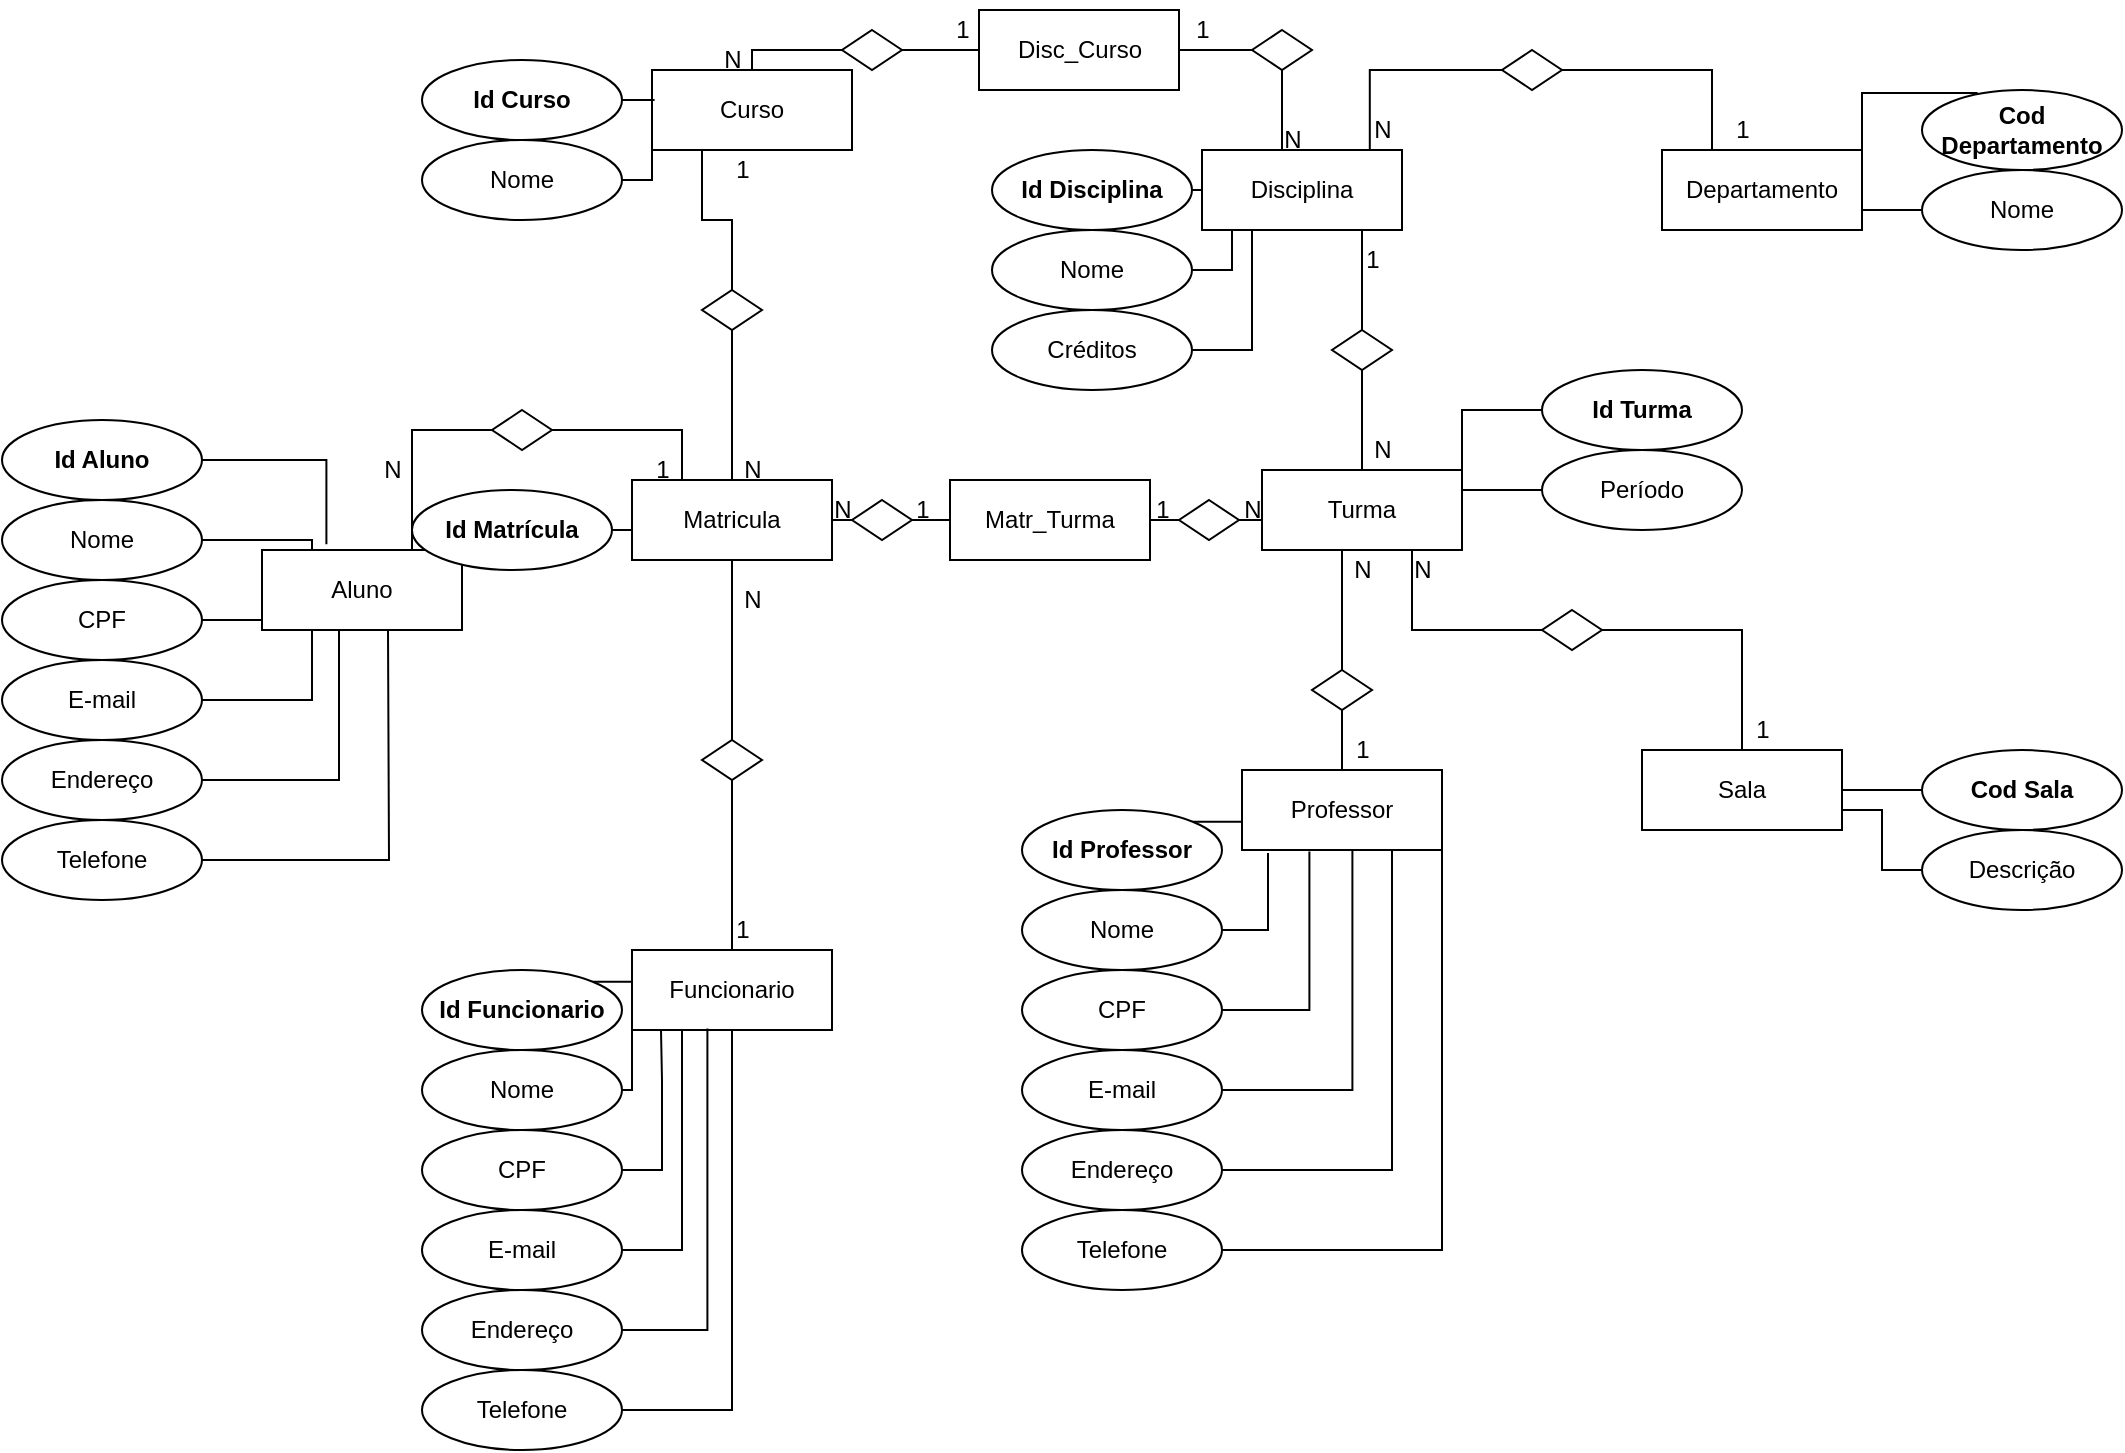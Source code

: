 <mxfile version="20.2.8" type="github">
  <diagram id="KPIulZrKjNoi2ViYfCE2" name="Página-1">
    <mxGraphModel dx="1582" dy="384" grid="1" gridSize="10" guides="1" tooltips="1" connect="1" arrows="1" fold="1" page="1" pageScale="1" pageWidth="827" pageHeight="1169" math="0" shadow="0">
      <root>
        <mxCell id="0" />
        <mxCell id="1" parent="0" />
        <mxCell id="Tl0cSTcsKH_NLsfrjkij-30" style="edgeStyle=orthogonalEdgeStyle;rounded=0;orthogonalLoop=1;jettySize=auto;html=1;exitX=0.75;exitY=1;exitDx=0;exitDy=0;entryX=0;entryY=0.5;entryDx=0;entryDy=0;endArrow=none;endFill=0;" edge="1" parent="1" source="Tl0cSTcsKH_NLsfrjkij-1" target="Tl0cSTcsKH_NLsfrjkij-28">
          <mxGeometry relative="1" as="geometry" />
        </mxCell>
        <mxCell id="Tl0cSTcsKH_NLsfrjkij-32" style="edgeStyle=orthogonalEdgeStyle;rounded=0;orthogonalLoop=1;jettySize=auto;html=1;exitX=0.25;exitY=1;exitDx=0;exitDy=0;entryX=0.5;entryY=0;entryDx=0;entryDy=0;endArrow=none;endFill=0;" edge="1" parent="1" source="Tl0cSTcsKH_NLsfrjkij-1" target="Tl0cSTcsKH_NLsfrjkij-31">
          <mxGeometry relative="1" as="geometry">
            <Array as="points">
              <mxPoint x="510" y="280" />
            </Array>
          </mxGeometry>
        </mxCell>
        <mxCell id="Tl0cSTcsKH_NLsfrjkij-171" style="edgeStyle=orthogonalEdgeStyle;rounded=0;orthogonalLoop=1;jettySize=auto;html=1;exitX=1;exitY=0;exitDx=0;exitDy=0;entryX=0;entryY=0.5;entryDx=0;entryDy=0;endArrow=none;endFill=0;" edge="1" parent="1" source="Tl0cSTcsKH_NLsfrjkij-1" target="Tl0cSTcsKH_NLsfrjkij-169">
          <mxGeometry relative="1" as="geometry" />
        </mxCell>
        <mxCell id="Tl0cSTcsKH_NLsfrjkij-173" style="edgeStyle=orthogonalEdgeStyle;rounded=0;orthogonalLoop=1;jettySize=auto;html=1;exitX=1;exitY=0.25;exitDx=0;exitDy=0;entryX=0;entryY=0.5;entryDx=0;entryDy=0;endArrow=none;endFill=0;" edge="1" parent="1" source="Tl0cSTcsKH_NLsfrjkij-1" target="Tl0cSTcsKH_NLsfrjkij-170">
          <mxGeometry relative="1" as="geometry" />
        </mxCell>
        <mxCell id="Tl0cSTcsKH_NLsfrjkij-1" value="Turma" style="whiteSpace=wrap;html=1;align=center;" vertex="1" parent="1">
          <mxGeometry x="470" y="240" width="100" height="40" as="geometry" />
        </mxCell>
        <mxCell id="Tl0cSTcsKH_NLsfrjkij-2" value="Aluno" style="whiteSpace=wrap;html=1;align=center;" vertex="1" parent="1">
          <mxGeometry x="-30" y="280" width="100" height="40" as="geometry" />
        </mxCell>
        <mxCell id="Tl0cSTcsKH_NLsfrjkij-14" style="edgeStyle=orthogonalEdgeStyle;rounded=0;orthogonalLoop=1;jettySize=auto;html=1;exitX=0.25;exitY=0;exitDx=0;exitDy=0;entryX=1;entryY=0.5;entryDx=0;entryDy=0;endArrow=none;endFill=0;" edge="1" parent="1" source="Tl0cSTcsKH_NLsfrjkij-4" target="Tl0cSTcsKH_NLsfrjkij-13">
          <mxGeometry relative="1" as="geometry" />
        </mxCell>
        <mxCell id="Tl0cSTcsKH_NLsfrjkij-167" style="edgeStyle=orthogonalEdgeStyle;rounded=0;orthogonalLoop=1;jettySize=auto;html=1;exitX=1;exitY=0;exitDx=0;exitDy=0;entryX=0.278;entryY=0.038;entryDx=0;entryDy=0;entryPerimeter=0;endArrow=none;endFill=0;" edge="1" parent="1" source="Tl0cSTcsKH_NLsfrjkij-4" target="Tl0cSTcsKH_NLsfrjkij-165">
          <mxGeometry relative="1" as="geometry" />
        </mxCell>
        <mxCell id="Tl0cSTcsKH_NLsfrjkij-168" style="edgeStyle=orthogonalEdgeStyle;rounded=0;orthogonalLoop=1;jettySize=auto;html=1;exitX=1;exitY=0.75;exitDx=0;exitDy=0;entryX=0;entryY=0.5;entryDx=0;entryDy=0;endArrow=none;endFill=0;" edge="1" parent="1" source="Tl0cSTcsKH_NLsfrjkij-4" target="Tl0cSTcsKH_NLsfrjkij-166">
          <mxGeometry relative="1" as="geometry" />
        </mxCell>
        <mxCell id="Tl0cSTcsKH_NLsfrjkij-4" value="Departamento" style="whiteSpace=wrap;html=1;align=center;" vertex="1" parent="1">
          <mxGeometry x="670" y="80" width="100" height="40" as="geometry" />
        </mxCell>
        <mxCell id="Tl0cSTcsKH_NLsfrjkij-35" style="edgeStyle=orthogonalEdgeStyle;rounded=0;orthogonalLoop=1;jettySize=auto;html=1;exitX=0.5;exitY=1;exitDx=0;exitDy=0;entryX=0.5;entryY=0;entryDx=0;entryDy=0;endArrow=none;endFill=0;" edge="1" parent="1" source="Tl0cSTcsKH_NLsfrjkij-5" target="Tl0cSTcsKH_NLsfrjkij-34">
          <mxGeometry relative="1" as="geometry" />
        </mxCell>
        <mxCell id="Tl0cSTcsKH_NLsfrjkij-59" style="edgeStyle=orthogonalEdgeStyle;rounded=0;orthogonalLoop=1;jettySize=auto;html=1;exitX=0.25;exitY=0;exitDx=0;exitDy=0;entryX=1;entryY=0.5;entryDx=0;entryDy=0;endArrow=none;endFill=0;" edge="1" parent="1" source="Tl0cSTcsKH_NLsfrjkij-5" target="Tl0cSTcsKH_NLsfrjkij-17">
          <mxGeometry relative="1" as="geometry" />
        </mxCell>
        <mxCell id="Tl0cSTcsKH_NLsfrjkij-5" value="Matricula" style="whiteSpace=wrap;html=1;align=center;" vertex="1" parent="1">
          <mxGeometry x="155" y="245" width="100" height="40" as="geometry" />
        </mxCell>
        <mxCell id="Tl0cSTcsKH_NLsfrjkij-27" style="edgeStyle=orthogonalEdgeStyle;rounded=0;orthogonalLoop=1;jettySize=auto;html=1;exitX=0.75;exitY=1;exitDx=0;exitDy=0;entryX=0.5;entryY=0;entryDx=0;entryDy=0;endArrow=none;endFill=0;" edge="1" parent="1" source="Tl0cSTcsKH_NLsfrjkij-6" target="Tl0cSTcsKH_NLsfrjkij-26">
          <mxGeometry relative="1" as="geometry">
            <Array as="points">
              <mxPoint x="520" y="120" />
            </Array>
          </mxGeometry>
        </mxCell>
        <mxCell id="Tl0cSTcsKH_NLsfrjkij-6" value="Disciplina" style="whiteSpace=wrap;html=1;align=center;" vertex="1" parent="1">
          <mxGeometry x="440" y="80" width="100" height="40" as="geometry" />
        </mxCell>
        <mxCell id="Tl0cSTcsKH_NLsfrjkij-7" value="Professor" style="whiteSpace=wrap;html=1;align=center;" vertex="1" parent="1">
          <mxGeometry x="460" y="390" width="100" height="40" as="geometry" />
        </mxCell>
        <mxCell id="Tl0cSTcsKH_NLsfrjkij-8" value="Funcionario" style="whiteSpace=wrap;html=1;align=center;" vertex="1" parent="1">
          <mxGeometry x="155" y="480" width="100" height="40" as="geometry" />
        </mxCell>
        <mxCell id="Tl0cSTcsKH_NLsfrjkij-29" style="edgeStyle=orthogonalEdgeStyle;rounded=0;orthogonalLoop=1;jettySize=auto;html=1;exitX=0.5;exitY=0;exitDx=0;exitDy=0;entryX=1;entryY=0.5;entryDx=0;entryDy=0;endArrow=none;endFill=0;" edge="1" parent="1" source="Tl0cSTcsKH_NLsfrjkij-9" target="Tl0cSTcsKH_NLsfrjkij-28">
          <mxGeometry relative="1" as="geometry" />
        </mxCell>
        <mxCell id="Tl0cSTcsKH_NLsfrjkij-164" style="edgeStyle=orthogonalEdgeStyle;rounded=0;orthogonalLoop=1;jettySize=auto;html=1;exitX=1;exitY=0.75;exitDx=0;exitDy=0;entryX=0;entryY=0.5;entryDx=0;entryDy=0;endArrow=none;endFill=0;" edge="1" parent="1" source="Tl0cSTcsKH_NLsfrjkij-9" target="Tl0cSTcsKH_NLsfrjkij-161">
          <mxGeometry relative="1" as="geometry" />
        </mxCell>
        <mxCell id="Tl0cSTcsKH_NLsfrjkij-9" value="Sala" style="whiteSpace=wrap;html=1;align=center;" vertex="1" parent="1">
          <mxGeometry x="660" y="380" width="100" height="40" as="geometry" />
        </mxCell>
        <mxCell id="Tl0cSTcsKH_NLsfrjkij-15" style="edgeStyle=orthogonalEdgeStyle;rounded=0;orthogonalLoop=1;jettySize=auto;html=1;exitX=0;exitY=0.5;exitDx=0;exitDy=0;entryX=0.839;entryY=0.007;entryDx=0;entryDy=0;entryPerimeter=0;endArrow=none;endFill=0;" edge="1" parent="1" source="Tl0cSTcsKH_NLsfrjkij-13" target="Tl0cSTcsKH_NLsfrjkij-6">
          <mxGeometry relative="1" as="geometry" />
        </mxCell>
        <mxCell id="Tl0cSTcsKH_NLsfrjkij-13" value="" style="shape=rhombus;perimeter=rhombusPerimeter;whiteSpace=wrap;html=1;align=center;" vertex="1" parent="1">
          <mxGeometry x="590" y="30" width="30" height="20" as="geometry" />
        </mxCell>
        <mxCell id="Tl0cSTcsKH_NLsfrjkij-19" style="edgeStyle=orthogonalEdgeStyle;rounded=0;orthogonalLoop=1;jettySize=auto;html=1;exitX=0;exitY=0.5;exitDx=0;exitDy=0;entryX=0.75;entryY=0;entryDx=0;entryDy=0;endArrow=none;endFill=0;" edge="1" parent="1" source="Tl0cSTcsKH_NLsfrjkij-17" target="Tl0cSTcsKH_NLsfrjkij-2">
          <mxGeometry relative="1" as="geometry" />
        </mxCell>
        <mxCell id="Tl0cSTcsKH_NLsfrjkij-17" value="" style="shape=rhombus;perimeter=rhombusPerimeter;whiteSpace=wrap;html=1;align=center;" vertex="1" parent="1">
          <mxGeometry x="85" y="210" width="30" height="20" as="geometry" />
        </mxCell>
        <mxCell id="Tl0cSTcsKH_NLsfrjkij-40" style="edgeStyle=orthogonalEdgeStyle;rounded=0;orthogonalLoop=1;jettySize=auto;html=1;exitX=0.5;exitY=1;exitDx=0;exitDy=0;entryX=0.5;entryY=0;entryDx=0;entryDy=0;endArrow=none;endFill=0;" edge="1" parent="1" source="Tl0cSTcsKH_NLsfrjkij-26" target="Tl0cSTcsKH_NLsfrjkij-1">
          <mxGeometry relative="1" as="geometry" />
        </mxCell>
        <mxCell id="Tl0cSTcsKH_NLsfrjkij-26" value="" style="shape=rhombus;perimeter=rhombusPerimeter;whiteSpace=wrap;html=1;align=center;" vertex="1" parent="1">
          <mxGeometry x="505" y="170" width="30" height="20" as="geometry" />
        </mxCell>
        <mxCell id="Tl0cSTcsKH_NLsfrjkij-28" value="" style="shape=rhombus;perimeter=rhombusPerimeter;whiteSpace=wrap;html=1;align=center;" vertex="1" parent="1">
          <mxGeometry x="610" y="310" width="30" height="20" as="geometry" />
        </mxCell>
        <mxCell id="Tl0cSTcsKH_NLsfrjkij-33" style="edgeStyle=orthogonalEdgeStyle;rounded=0;orthogonalLoop=1;jettySize=auto;html=1;exitX=0.5;exitY=1;exitDx=0;exitDy=0;entryX=0.5;entryY=0;entryDx=0;entryDy=0;endArrow=none;endFill=0;" edge="1" parent="1" source="Tl0cSTcsKH_NLsfrjkij-31" target="Tl0cSTcsKH_NLsfrjkij-7">
          <mxGeometry relative="1" as="geometry" />
        </mxCell>
        <mxCell id="Tl0cSTcsKH_NLsfrjkij-31" value="" style="shape=rhombus;perimeter=rhombusPerimeter;whiteSpace=wrap;html=1;align=center;" vertex="1" parent="1">
          <mxGeometry x="495" y="340" width="30" height="20" as="geometry" />
        </mxCell>
        <mxCell id="Tl0cSTcsKH_NLsfrjkij-36" style="edgeStyle=orthogonalEdgeStyle;rounded=0;orthogonalLoop=1;jettySize=auto;html=1;exitX=0.5;exitY=1;exitDx=0;exitDy=0;endArrow=none;endFill=0;" edge="1" parent="1" source="Tl0cSTcsKH_NLsfrjkij-34" target="Tl0cSTcsKH_NLsfrjkij-8">
          <mxGeometry relative="1" as="geometry" />
        </mxCell>
        <mxCell id="Tl0cSTcsKH_NLsfrjkij-34" value="" style="shape=rhombus;perimeter=rhombusPerimeter;whiteSpace=wrap;html=1;align=center;" vertex="1" parent="1">
          <mxGeometry x="190" y="375" width="30" height="20" as="geometry" />
        </mxCell>
        <mxCell id="Tl0cSTcsKH_NLsfrjkij-199" style="edgeStyle=orthogonalEdgeStyle;rounded=0;orthogonalLoop=1;jettySize=auto;html=1;exitX=0.25;exitY=1;exitDx=0;exitDy=0;entryX=0.5;entryY=0;entryDx=0;entryDy=0;endArrow=none;endFill=0;" edge="1" parent="1" source="Tl0cSTcsKH_NLsfrjkij-42" target="Tl0cSTcsKH_NLsfrjkij-61">
          <mxGeometry relative="1" as="geometry" />
        </mxCell>
        <mxCell id="Tl0cSTcsKH_NLsfrjkij-42" value="Curso" style="whiteSpace=wrap;html=1;align=center;" vertex="1" parent="1">
          <mxGeometry x="165" y="40" width="100" height="40" as="geometry" />
        </mxCell>
        <mxCell id="Tl0cSTcsKH_NLsfrjkij-200" style="edgeStyle=orthogonalEdgeStyle;rounded=0;orthogonalLoop=1;jettySize=auto;html=1;exitX=0.5;exitY=1;exitDx=0;exitDy=0;endArrow=none;endFill=0;entryX=0.5;entryY=0;entryDx=0;entryDy=0;" edge="1" parent="1" source="Tl0cSTcsKH_NLsfrjkij-61" target="Tl0cSTcsKH_NLsfrjkij-5">
          <mxGeometry relative="1" as="geometry">
            <mxPoint x="230" y="210" as="targetPoint" />
          </mxGeometry>
        </mxCell>
        <mxCell id="Tl0cSTcsKH_NLsfrjkij-61" value="" style="shape=rhombus;perimeter=rhombusPerimeter;whiteSpace=wrap;html=1;align=center;" vertex="1" parent="1">
          <mxGeometry x="190" y="150" width="30" height="20" as="geometry" />
        </mxCell>
        <mxCell id="Tl0cSTcsKH_NLsfrjkij-64" value="N" style="text;html=1;align=center;verticalAlign=middle;resizable=0;points=[];autosize=1;strokeColor=none;fillColor=none;" vertex="1" parent="1">
          <mxGeometry x="20" y="225" width="30" height="30" as="geometry" />
        </mxCell>
        <mxCell id="Tl0cSTcsKH_NLsfrjkij-65" value="1" style="text;html=1;align=center;verticalAlign=middle;resizable=0;points=[];autosize=1;strokeColor=none;fillColor=none;" vertex="1" parent="1">
          <mxGeometry x="155" y="225" width="30" height="30" as="geometry" />
        </mxCell>
        <mxCell id="Tl0cSTcsKH_NLsfrjkij-66" value="N" style="text;html=1;align=center;verticalAlign=middle;resizable=0;points=[];autosize=1;strokeColor=none;fillColor=none;" vertex="1" parent="1">
          <mxGeometry x="200" y="225" width="30" height="30" as="geometry" />
        </mxCell>
        <mxCell id="Tl0cSTcsKH_NLsfrjkij-67" value="1" style="text;html=1;align=center;verticalAlign=middle;resizable=0;points=[];autosize=1;strokeColor=none;fillColor=none;" vertex="1" parent="1">
          <mxGeometry x="195" y="75" width="30" height="30" as="geometry" />
        </mxCell>
        <mxCell id="Tl0cSTcsKH_NLsfrjkij-72" value="1" style="text;html=1;align=center;verticalAlign=middle;resizable=0;points=[];autosize=1;strokeColor=none;fillColor=none;" vertex="1" parent="1">
          <mxGeometry x="510" y="120" width="30" height="30" as="geometry" />
        </mxCell>
        <mxCell id="Tl0cSTcsKH_NLsfrjkij-73" value="N" style="text;html=1;align=center;verticalAlign=middle;resizable=0;points=[];autosize=1;strokeColor=none;fillColor=none;" vertex="1" parent="1">
          <mxGeometry x="515" y="215" width="30" height="30" as="geometry" />
        </mxCell>
        <mxCell id="Tl0cSTcsKH_NLsfrjkij-74" value="N" style="text;html=1;align=center;verticalAlign=middle;resizable=0;points=[];autosize=1;strokeColor=none;fillColor=none;" vertex="1" parent="1">
          <mxGeometry x="515" y="55" width="30" height="30" as="geometry" />
        </mxCell>
        <mxCell id="Tl0cSTcsKH_NLsfrjkij-75" value="1" style="text;html=1;align=center;verticalAlign=middle;resizable=0;points=[];autosize=1;strokeColor=none;fillColor=none;" vertex="1" parent="1">
          <mxGeometry x="695" y="55" width="30" height="30" as="geometry" />
        </mxCell>
        <mxCell id="Tl0cSTcsKH_NLsfrjkij-76" value="1" style="text;html=1;align=center;verticalAlign=middle;resizable=0;points=[];autosize=1;strokeColor=none;fillColor=none;" vertex="1" parent="1">
          <mxGeometry x="505" y="365" width="30" height="30" as="geometry" />
        </mxCell>
        <mxCell id="Tl0cSTcsKH_NLsfrjkij-77" value="N" style="text;html=1;align=center;verticalAlign=middle;resizable=0;points=[];autosize=1;strokeColor=none;fillColor=none;" vertex="1" parent="1">
          <mxGeometry x="505" y="275" width="30" height="30" as="geometry" />
        </mxCell>
        <mxCell id="Tl0cSTcsKH_NLsfrjkij-78" value="1" style="text;html=1;align=center;verticalAlign=middle;resizable=0;points=[];autosize=1;strokeColor=none;fillColor=none;" vertex="1" parent="1">
          <mxGeometry x="705" y="355" width="30" height="30" as="geometry" />
        </mxCell>
        <mxCell id="Tl0cSTcsKH_NLsfrjkij-79" value="N" style="text;html=1;align=center;verticalAlign=middle;resizable=0;points=[];autosize=1;strokeColor=none;fillColor=none;" vertex="1" parent="1">
          <mxGeometry x="535" y="275" width="30" height="30" as="geometry" />
        </mxCell>
        <mxCell id="Tl0cSTcsKH_NLsfrjkij-80" value="1" style="text;html=1;align=center;verticalAlign=middle;resizable=0;points=[];autosize=1;strokeColor=none;fillColor=none;" vertex="1" parent="1">
          <mxGeometry x="195" y="455" width="30" height="30" as="geometry" />
        </mxCell>
        <mxCell id="Tl0cSTcsKH_NLsfrjkij-81" value="N" style="text;html=1;align=center;verticalAlign=middle;resizable=0;points=[];autosize=1;strokeColor=none;fillColor=none;" vertex="1" parent="1">
          <mxGeometry x="200" y="290" width="30" height="30" as="geometry" />
        </mxCell>
        <mxCell id="Tl0cSTcsKH_NLsfrjkij-82" value="N" style="text;html=1;align=center;verticalAlign=middle;resizable=0;points=[];autosize=1;strokeColor=none;fillColor=none;" vertex="1" parent="1">
          <mxGeometry x="470" y="60" width="30" height="30" as="geometry" />
        </mxCell>
        <mxCell id="Tl0cSTcsKH_NLsfrjkij-83" value="N" style="text;html=1;align=center;verticalAlign=middle;resizable=0;points=[];autosize=1;strokeColor=none;fillColor=none;" vertex="1" parent="1">
          <mxGeometry x="190" y="20" width="30" height="30" as="geometry" />
        </mxCell>
        <mxCell id="Tl0cSTcsKH_NLsfrjkij-109" style="edgeStyle=orthogonalEdgeStyle;rounded=0;orthogonalLoop=1;jettySize=auto;html=1;exitX=0;exitY=0.25;exitDx=0;exitDy=0;entryX=1;entryY=0.5;entryDx=0;entryDy=0;endArrow=none;endFill=0;" edge="1" parent="1" source="Tl0cSTcsKH_NLsfrjkij-104" target="Tl0cSTcsKH_NLsfrjkij-108">
          <mxGeometry relative="1" as="geometry">
            <Array as="points">
              <mxPoint x="335" y="30" />
              <mxPoint x="290" y="30" />
            </Array>
          </mxGeometry>
        </mxCell>
        <mxCell id="Tl0cSTcsKH_NLsfrjkij-104" value="Disc_Curso" style="whiteSpace=wrap;html=1;align=center;" vertex="1" parent="1">
          <mxGeometry x="328.5" y="10" width="100" height="40" as="geometry" />
        </mxCell>
        <mxCell id="Tl0cSTcsKH_NLsfrjkij-107" style="edgeStyle=orthogonalEdgeStyle;rounded=0;orthogonalLoop=1;jettySize=auto;html=1;exitX=0;exitY=0.5;exitDx=0;exitDy=0;entryX=1;entryY=0.5;entryDx=0;entryDy=0;endArrow=none;endFill=0;" edge="1" parent="1" source="Tl0cSTcsKH_NLsfrjkij-105" target="Tl0cSTcsKH_NLsfrjkij-104">
          <mxGeometry relative="1" as="geometry" />
        </mxCell>
        <mxCell id="Tl0cSTcsKH_NLsfrjkij-112" style="edgeStyle=orthogonalEdgeStyle;rounded=0;orthogonalLoop=1;jettySize=auto;html=1;exitX=0.5;exitY=1;exitDx=0;exitDy=0;entryX=0.5;entryY=0;entryDx=0;entryDy=0;endArrow=none;endFill=0;" edge="1" parent="1" source="Tl0cSTcsKH_NLsfrjkij-105" target="Tl0cSTcsKH_NLsfrjkij-6">
          <mxGeometry relative="1" as="geometry">
            <Array as="points">
              <mxPoint x="480" y="80" />
            </Array>
          </mxGeometry>
        </mxCell>
        <mxCell id="Tl0cSTcsKH_NLsfrjkij-105" value="" style="shape=rhombus;perimeter=rhombusPerimeter;whiteSpace=wrap;html=1;align=center;" vertex="1" parent="1">
          <mxGeometry x="465" y="20" width="30" height="20" as="geometry" />
        </mxCell>
        <mxCell id="Tl0cSTcsKH_NLsfrjkij-110" style="edgeStyle=orthogonalEdgeStyle;rounded=0;orthogonalLoop=1;jettySize=auto;html=1;exitX=0;exitY=0.5;exitDx=0;exitDy=0;entryX=0.5;entryY=0;entryDx=0;entryDy=0;endArrow=none;endFill=0;" edge="1" parent="1" source="Tl0cSTcsKH_NLsfrjkij-108" target="Tl0cSTcsKH_NLsfrjkij-42">
          <mxGeometry relative="1" as="geometry">
            <Array as="points">
              <mxPoint x="215" y="30" />
            </Array>
          </mxGeometry>
        </mxCell>
        <mxCell id="Tl0cSTcsKH_NLsfrjkij-108" value="" style="shape=rhombus;perimeter=rhombusPerimeter;whiteSpace=wrap;html=1;align=center;" vertex="1" parent="1">
          <mxGeometry x="260" y="20" width="30" height="20" as="geometry" />
        </mxCell>
        <mxCell id="Tl0cSTcsKH_NLsfrjkij-113" value="1" style="text;html=1;align=center;verticalAlign=middle;resizable=0;points=[];autosize=1;strokeColor=none;fillColor=none;" vertex="1" parent="1">
          <mxGeometry x="425" y="5" width="30" height="30" as="geometry" />
        </mxCell>
        <mxCell id="Tl0cSTcsKH_NLsfrjkij-114" value="1" style="text;html=1;align=center;verticalAlign=middle;resizable=0;points=[];autosize=1;strokeColor=none;fillColor=none;" vertex="1" parent="1">
          <mxGeometry x="305" y="5" width="30" height="30" as="geometry" />
        </mxCell>
        <mxCell id="Tl0cSTcsKH_NLsfrjkij-121" style="edgeStyle=orthogonalEdgeStyle;rounded=0;orthogonalLoop=1;jettySize=auto;html=1;exitX=1;exitY=0.5;exitDx=0;exitDy=0;entryX=0.322;entryY=-0.072;entryDx=0;entryDy=0;entryPerimeter=0;endArrow=none;endFill=0;" edge="1" parent="1" source="Tl0cSTcsKH_NLsfrjkij-115" target="Tl0cSTcsKH_NLsfrjkij-2">
          <mxGeometry relative="1" as="geometry" />
        </mxCell>
        <mxCell id="Tl0cSTcsKH_NLsfrjkij-115" value="&lt;b&gt;Id Aluno&lt;/b&gt;" style="ellipse;whiteSpace=wrap;html=1;align=center;" vertex="1" parent="1">
          <mxGeometry x="-160" y="215" width="100" height="40" as="geometry" />
        </mxCell>
        <mxCell id="Tl0cSTcsKH_NLsfrjkij-122" style="edgeStyle=orthogonalEdgeStyle;rounded=0;orthogonalLoop=1;jettySize=auto;html=1;exitX=1;exitY=0.5;exitDx=0;exitDy=0;entryX=0.25;entryY=0;entryDx=0;entryDy=0;endArrow=none;endFill=0;" edge="1" parent="1" source="Tl0cSTcsKH_NLsfrjkij-116" target="Tl0cSTcsKH_NLsfrjkij-2">
          <mxGeometry relative="1" as="geometry">
            <Array as="points">
              <mxPoint x="-5" y="275" />
            </Array>
          </mxGeometry>
        </mxCell>
        <mxCell id="Tl0cSTcsKH_NLsfrjkij-116" value="Nome" style="ellipse;whiteSpace=wrap;html=1;align=center;" vertex="1" parent="1">
          <mxGeometry x="-160" y="255" width="100" height="40" as="geometry" />
        </mxCell>
        <mxCell id="Tl0cSTcsKH_NLsfrjkij-123" style="edgeStyle=orthogonalEdgeStyle;rounded=0;orthogonalLoop=1;jettySize=auto;html=1;exitX=1;exitY=0.5;exitDx=0;exitDy=0;entryX=0;entryY=1;entryDx=0;entryDy=0;endArrow=none;endFill=0;" edge="1" parent="1" source="Tl0cSTcsKH_NLsfrjkij-117" target="Tl0cSTcsKH_NLsfrjkij-2">
          <mxGeometry relative="1" as="geometry" />
        </mxCell>
        <mxCell id="Tl0cSTcsKH_NLsfrjkij-117" value="CPF" style="ellipse;whiteSpace=wrap;html=1;align=center;" vertex="1" parent="1">
          <mxGeometry x="-160" y="295" width="100" height="40" as="geometry" />
        </mxCell>
        <mxCell id="Tl0cSTcsKH_NLsfrjkij-126" style="edgeStyle=orthogonalEdgeStyle;rounded=0;orthogonalLoop=1;jettySize=auto;html=1;exitX=1;exitY=0.5;exitDx=0;exitDy=0;endArrow=none;endFill=0;" edge="1" parent="1" source="Tl0cSTcsKH_NLsfrjkij-118">
          <mxGeometry relative="1" as="geometry">
            <mxPoint x="33" y="320" as="targetPoint" />
          </mxGeometry>
        </mxCell>
        <mxCell id="Tl0cSTcsKH_NLsfrjkij-118" value="Telefone" style="ellipse;whiteSpace=wrap;html=1;align=center;" vertex="1" parent="1">
          <mxGeometry x="-160" y="415" width="100" height="40" as="geometry" />
        </mxCell>
        <mxCell id="Tl0cSTcsKH_NLsfrjkij-124" style="edgeStyle=orthogonalEdgeStyle;rounded=0;orthogonalLoop=1;jettySize=auto;html=1;exitX=1;exitY=0.5;exitDx=0;exitDy=0;entryX=0.25;entryY=1;entryDx=0;entryDy=0;endArrow=none;endFill=0;" edge="1" parent="1" source="Tl0cSTcsKH_NLsfrjkij-119" target="Tl0cSTcsKH_NLsfrjkij-2">
          <mxGeometry relative="1" as="geometry" />
        </mxCell>
        <mxCell id="Tl0cSTcsKH_NLsfrjkij-119" value="E-mail" style="ellipse;whiteSpace=wrap;html=1;align=center;" vertex="1" parent="1">
          <mxGeometry x="-160" y="335" width="100" height="40" as="geometry" />
        </mxCell>
        <mxCell id="Tl0cSTcsKH_NLsfrjkij-125" style="edgeStyle=orthogonalEdgeStyle;rounded=0;orthogonalLoop=1;jettySize=auto;html=1;exitX=1;exitY=0.5;exitDx=0;exitDy=0;entryX=0.385;entryY=1.007;entryDx=0;entryDy=0;entryPerimeter=0;endArrow=none;endFill=0;" edge="1" parent="1" source="Tl0cSTcsKH_NLsfrjkij-120" target="Tl0cSTcsKH_NLsfrjkij-2">
          <mxGeometry relative="1" as="geometry" />
        </mxCell>
        <mxCell id="Tl0cSTcsKH_NLsfrjkij-120" value="Endereço" style="ellipse;whiteSpace=wrap;html=1;align=center;" vertex="1" parent="1">
          <mxGeometry x="-160" y="375" width="100" height="40" as="geometry" />
        </mxCell>
        <mxCell id="Tl0cSTcsKH_NLsfrjkij-144" style="edgeStyle=orthogonalEdgeStyle;rounded=0;orthogonalLoop=1;jettySize=auto;html=1;exitX=1;exitY=0;exitDx=0;exitDy=0;entryX=0;entryY=0.5;entryDx=0;entryDy=0;endArrow=none;endFill=0;" edge="1" parent="1" source="Tl0cSTcsKH_NLsfrjkij-127" target="Tl0cSTcsKH_NLsfrjkij-8">
          <mxGeometry relative="1" as="geometry" />
        </mxCell>
        <mxCell id="Tl0cSTcsKH_NLsfrjkij-127" value="&lt;b&gt;Id Funcionario&lt;/b&gt;" style="ellipse;whiteSpace=wrap;html=1;align=center;" vertex="1" parent="1">
          <mxGeometry x="50" y="490" width="100" height="40" as="geometry" />
        </mxCell>
        <mxCell id="Tl0cSTcsKH_NLsfrjkij-139" style="edgeStyle=orthogonalEdgeStyle;rounded=0;orthogonalLoop=1;jettySize=auto;html=1;exitX=1;exitY=0.5;exitDx=0;exitDy=0;entryX=0;entryY=1;entryDx=0;entryDy=0;endArrow=none;endFill=0;" edge="1" parent="1" source="Tl0cSTcsKH_NLsfrjkij-128" target="Tl0cSTcsKH_NLsfrjkij-8">
          <mxGeometry relative="1" as="geometry" />
        </mxCell>
        <mxCell id="Tl0cSTcsKH_NLsfrjkij-128" value="Nome" style="ellipse;whiteSpace=wrap;html=1;align=center;" vertex="1" parent="1">
          <mxGeometry x="50" y="530" width="100" height="40" as="geometry" />
        </mxCell>
        <mxCell id="Tl0cSTcsKH_NLsfrjkij-140" style="edgeStyle=orthogonalEdgeStyle;rounded=0;orthogonalLoop=1;jettySize=auto;html=1;exitX=1;exitY=0.5;exitDx=0;exitDy=0;entryX=0.145;entryY=1.007;entryDx=0;entryDy=0;entryPerimeter=0;endArrow=none;endFill=0;" edge="1" parent="1" source="Tl0cSTcsKH_NLsfrjkij-129" target="Tl0cSTcsKH_NLsfrjkij-8">
          <mxGeometry relative="1" as="geometry" />
        </mxCell>
        <mxCell id="Tl0cSTcsKH_NLsfrjkij-129" value="CPF" style="ellipse;whiteSpace=wrap;html=1;align=center;" vertex="1" parent="1">
          <mxGeometry x="50" y="570" width="100" height="40" as="geometry" />
        </mxCell>
        <mxCell id="Tl0cSTcsKH_NLsfrjkij-143" style="edgeStyle=orthogonalEdgeStyle;rounded=0;orthogonalLoop=1;jettySize=auto;html=1;exitX=1;exitY=0.5;exitDx=0;exitDy=0;endArrow=none;endFill=0;" edge="1" parent="1" source="Tl0cSTcsKH_NLsfrjkij-130" target="Tl0cSTcsKH_NLsfrjkij-8">
          <mxGeometry relative="1" as="geometry" />
        </mxCell>
        <mxCell id="Tl0cSTcsKH_NLsfrjkij-130" value="Telefone" style="ellipse;whiteSpace=wrap;html=1;align=center;" vertex="1" parent="1">
          <mxGeometry x="50" y="690" width="100" height="40" as="geometry" />
        </mxCell>
        <mxCell id="Tl0cSTcsKH_NLsfrjkij-141" style="edgeStyle=orthogonalEdgeStyle;rounded=0;orthogonalLoop=1;jettySize=auto;html=1;exitX=1;exitY=0.5;exitDx=0;exitDy=0;entryX=0.25;entryY=1;entryDx=0;entryDy=0;endArrow=none;endFill=0;" edge="1" parent="1" source="Tl0cSTcsKH_NLsfrjkij-131" target="Tl0cSTcsKH_NLsfrjkij-8">
          <mxGeometry relative="1" as="geometry" />
        </mxCell>
        <mxCell id="Tl0cSTcsKH_NLsfrjkij-131" value="E-mail" style="ellipse;whiteSpace=wrap;html=1;align=center;" vertex="1" parent="1">
          <mxGeometry x="50" y="610" width="100" height="40" as="geometry" />
        </mxCell>
        <mxCell id="Tl0cSTcsKH_NLsfrjkij-142" style="edgeStyle=orthogonalEdgeStyle;rounded=0;orthogonalLoop=1;jettySize=auto;html=1;exitX=1;exitY=0.5;exitDx=0;exitDy=0;entryX=0.377;entryY=0.98;entryDx=0;entryDy=0;entryPerimeter=0;endArrow=none;endFill=0;" edge="1" parent="1" source="Tl0cSTcsKH_NLsfrjkij-132" target="Tl0cSTcsKH_NLsfrjkij-8">
          <mxGeometry relative="1" as="geometry" />
        </mxCell>
        <mxCell id="Tl0cSTcsKH_NLsfrjkij-132" value="Endereço" style="ellipse;whiteSpace=wrap;html=1;align=center;" vertex="1" parent="1">
          <mxGeometry x="50" y="650" width="100" height="40" as="geometry" />
        </mxCell>
        <mxCell id="Tl0cSTcsKH_NLsfrjkij-154" style="edgeStyle=orthogonalEdgeStyle;rounded=0;orthogonalLoop=1;jettySize=auto;html=1;exitX=1;exitY=0;exitDx=0;exitDy=0;entryX=0;entryY=0.5;entryDx=0;entryDy=0;endArrow=none;endFill=0;" edge="1" parent="1" source="Tl0cSTcsKH_NLsfrjkij-146" target="Tl0cSTcsKH_NLsfrjkij-7">
          <mxGeometry relative="1" as="geometry" />
        </mxCell>
        <mxCell id="Tl0cSTcsKH_NLsfrjkij-146" value="&lt;b&gt;Id Professor&lt;/b&gt;" style="ellipse;whiteSpace=wrap;html=1;align=center;" vertex="1" parent="1">
          <mxGeometry x="350" y="410" width="100" height="40" as="geometry" />
        </mxCell>
        <mxCell id="Tl0cSTcsKH_NLsfrjkij-155" style="edgeStyle=orthogonalEdgeStyle;rounded=0;orthogonalLoop=1;jettySize=auto;html=1;exitX=1;exitY=0.5;exitDx=0;exitDy=0;entryX=0.13;entryY=1.038;entryDx=0;entryDy=0;entryPerimeter=0;endArrow=none;endFill=0;" edge="1" parent="1" source="Tl0cSTcsKH_NLsfrjkij-148" target="Tl0cSTcsKH_NLsfrjkij-7">
          <mxGeometry relative="1" as="geometry" />
        </mxCell>
        <mxCell id="Tl0cSTcsKH_NLsfrjkij-148" value="Nome" style="ellipse;whiteSpace=wrap;html=1;align=center;" vertex="1" parent="1">
          <mxGeometry x="350" y="450" width="100" height="40" as="geometry" />
        </mxCell>
        <mxCell id="Tl0cSTcsKH_NLsfrjkij-156" style="edgeStyle=orthogonalEdgeStyle;rounded=0;orthogonalLoop=1;jettySize=auto;html=1;exitX=1;exitY=0.5;exitDx=0;exitDy=0;entryX=0.337;entryY=1.019;entryDx=0;entryDy=0;entryPerimeter=0;endArrow=none;endFill=0;" edge="1" parent="1" source="Tl0cSTcsKH_NLsfrjkij-150" target="Tl0cSTcsKH_NLsfrjkij-7">
          <mxGeometry relative="1" as="geometry" />
        </mxCell>
        <mxCell id="Tl0cSTcsKH_NLsfrjkij-150" value="CPF" style="ellipse;whiteSpace=wrap;html=1;align=center;" vertex="1" parent="1">
          <mxGeometry x="350" y="490" width="100" height="40" as="geometry" />
        </mxCell>
        <mxCell id="Tl0cSTcsKH_NLsfrjkij-159" style="edgeStyle=orthogonalEdgeStyle;rounded=0;orthogonalLoop=1;jettySize=auto;html=1;exitX=1;exitY=0.5;exitDx=0;exitDy=0;entryX=1;entryY=1;entryDx=0;entryDy=0;endArrow=none;endFill=0;" edge="1" parent="1" source="Tl0cSTcsKH_NLsfrjkij-151" target="Tl0cSTcsKH_NLsfrjkij-7">
          <mxGeometry relative="1" as="geometry" />
        </mxCell>
        <mxCell id="Tl0cSTcsKH_NLsfrjkij-151" value="Telefone" style="ellipse;whiteSpace=wrap;html=1;align=center;" vertex="1" parent="1">
          <mxGeometry x="350" y="610" width="100" height="40" as="geometry" />
        </mxCell>
        <mxCell id="Tl0cSTcsKH_NLsfrjkij-157" style="edgeStyle=orthogonalEdgeStyle;rounded=0;orthogonalLoop=1;jettySize=auto;html=1;exitX=1;exitY=0.5;exitDx=0;exitDy=0;entryX=0.552;entryY=1.001;entryDx=0;entryDy=0;entryPerimeter=0;endArrow=none;endFill=0;" edge="1" parent="1" source="Tl0cSTcsKH_NLsfrjkij-152" target="Tl0cSTcsKH_NLsfrjkij-7">
          <mxGeometry relative="1" as="geometry" />
        </mxCell>
        <mxCell id="Tl0cSTcsKH_NLsfrjkij-152" value="E-mail" style="ellipse;whiteSpace=wrap;html=1;align=center;" vertex="1" parent="1">
          <mxGeometry x="350" y="530" width="100" height="40" as="geometry" />
        </mxCell>
        <mxCell id="Tl0cSTcsKH_NLsfrjkij-158" style="edgeStyle=orthogonalEdgeStyle;rounded=0;orthogonalLoop=1;jettySize=auto;html=1;exitX=1;exitY=0.5;exitDx=0;exitDy=0;entryX=0.75;entryY=1;entryDx=0;entryDy=0;endArrow=none;endFill=0;" edge="1" parent="1" source="Tl0cSTcsKH_NLsfrjkij-153" target="Tl0cSTcsKH_NLsfrjkij-7">
          <mxGeometry relative="1" as="geometry" />
        </mxCell>
        <mxCell id="Tl0cSTcsKH_NLsfrjkij-153" value="Endereço" style="ellipse;whiteSpace=wrap;html=1;align=center;" vertex="1" parent="1">
          <mxGeometry x="350" y="570" width="100" height="40" as="geometry" />
        </mxCell>
        <mxCell id="Tl0cSTcsKH_NLsfrjkij-163" style="edgeStyle=orthogonalEdgeStyle;rounded=0;orthogonalLoop=1;jettySize=auto;html=1;exitX=0;exitY=0.5;exitDx=0;exitDy=0;entryX=1;entryY=0.5;entryDx=0;entryDy=0;endArrow=none;endFill=0;" edge="1" parent="1" source="Tl0cSTcsKH_NLsfrjkij-160" target="Tl0cSTcsKH_NLsfrjkij-9">
          <mxGeometry relative="1" as="geometry" />
        </mxCell>
        <mxCell id="Tl0cSTcsKH_NLsfrjkij-160" value="&lt;b&gt;Cod Sala&lt;/b&gt;" style="ellipse;whiteSpace=wrap;html=1;align=center;" vertex="1" parent="1">
          <mxGeometry x="800" y="380" width="100" height="40" as="geometry" />
        </mxCell>
        <mxCell id="Tl0cSTcsKH_NLsfrjkij-161" value="Descrição" style="ellipse;whiteSpace=wrap;html=1;align=center;" vertex="1" parent="1">
          <mxGeometry x="800" y="420" width="100" height="40" as="geometry" />
        </mxCell>
        <mxCell id="Tl0cSTcsKH_NLsfrjkij-165" value="&lt;b&gt;Cod Departamento&lt;/b&gt;" style="ellipse;whiteSpace=wrap;html=1;align=center;" vertex="1" parent="1">
          <mxGeometry x="800" y="50" width="100" height="40" as="geometry" />
        </mxCell>
        <mxCell id="Tl0cSTcsKH_NLsfrjkij-166" value="Nome" style="ellipse;whiteSpace=wrap;html=1;align=center;" vertex="1" parent="1">
          <mxGeometry x="800" y="90" width="100" height="40" as="geometry" />
        </mxCell>
        <mxCell id="Tl0cSTcsKH_NLsfrjkij-169" value="&lt;b&gt;Id Turma&lt;/b&gt;" style="ellipse;whiteSpace=wrap;html=1;align=center;" vertex="1" parent="1">
          <mxGeometry x="610" y="190" width="100" height="40" as="geometry" />
        </mxCell>
        <mxCell id="Tl0cSTcsKH_NLsfrjkij-170" value="Período" style="ellipse;whiteSpace=wrap;html=1;align=center;" vertex="1" parent="1">
          <mxGeometry x="610" y="230" width="100" height="40" as="geometry" />
        </mxCell>
        <mxCell id="Tl0cSTcsKH_NLsfrjkij-182" style="edgeStyle=orthogonalEdgeStyle;rounded=0;orthogonalLoop=1;jettySize=auto;html=1;exitX=1;exitY=0.5;exitDx=0;exitDy=0;entryX=0;entryY=0.5;entryDx=0;entryDy=0;endArrow=none;endFill=0;" edge="1" parent="1" source="Tl0cSTcsKH_NLsfrjkij-180" target="Tl0cSTcsKH_NLsfrjkij-5">
          <mxGeometry relative="1" as="geometry" />
        </mxCell>
        <mxCell id="Tl0cSTcsKH_NLsfrjkij-180" value="&lt;b&gt;Id Matrícula&lt;/b&gt;" style="ellipse;whiteSpace=wrap;html=1;align=center;" vertex="1" parent="1">
          <mxGeometry x="45" y="250" width="100" height="40" as="geometry" />
        </mxCell>
        <mxCell id="Tl0cSTcsKH_NLsfrjkij-189" style="edgeStyle=orthogonalEdgeStyle;rounded=0;orthogonalLoop=1;jettySize=auto;html=1;exitX=1;exitY=0.5;exitDx=0;exitDy=0;entryX=0.013;entryY=0.381;entryDx=0;entryDy=0;entryPerimeter=0;endArrow=none;endFill=0;" edge="1" parent="1" source="Tl0cSTcsKH_NLsfrjkij-185" target="Tl0cSTcsKH_NLsfrjkij-42">
          <mxGeometry relative="1" as="geometry" />
        </mxCell>
        <mxCell id="Tl0cSTcsKH_NLsfrjkij-185" value="&lt;b&gt;Id Curso&lt;/b&gt;" style="ellipse;whiteSpace=wrap;html=1;align=center;" vertex="1" parent="1">
          <mxGeometry x="50" y="35" width="100" height="40" as="geometry" />
        </mxCell>
        <mxCell id="Tl0cSTcsKH_NLsfrjkij-190" style="edgeStyle=orthogonalEdgeStyle;rounded=0;orthogonalLoop=1;jettySize=auto;html=1;exitX=1;exitY=0.5;exitDx=0;exitDy=0;entryX=0;entryY=1;entryDx=0;entryDy=0;endArrow=none;endFill=0;" edge="1" parent="1" source="Tl0cSTcsKH_NLsfrjkij-186" target="Tl0cSTcsKH_NLsfrjkij-42">
          <mxGeometry relative="1" as="geometry" />
        </mxCell>
        <mxCell id="Tl0cSTcsKH_NLsfrjkij-186" value="Nome" style="ellipse;whiteSpace=wrap;html=1;align=center;" vertex="1" parent="1">
          <mxGeometry x="50" y="75" width="100" height="40" as="geometry" />
        </mxCell>
        <mxCell id="Tl0cSTcsKH_NLsfrjkij-195" style="edgeStyle=orthogonalEdgeStyle;rounded=0;orthogonalLoop=1;jettySize=auto;html=1;exitX=1;exitY=0.5;exitDx=0;exitDy=0;entryX=0;entryY=0.5;entryDx=0;entryDy=0;endArrow=none;endFill=0;" edge="1" parent="1" source="Tl0cSTcsKH_NLsfrjkij-192" target="Tl0cSTcsKH_NLsfrjkij-6">
          <mxGeometry relative="1" as="geometry" />
        </mxCell>
        <mxCell id="Tl0cSTcsKH_NLsfrjkij-192" value="&lt;b&gt;Id Disciplina&lt;/b&gt;" style="ellipse;whiteSpace=wrap;html=1;align=center;" vertex="1" parent="1">
          <mxGeometry x="335" y="80" width="100" height="40" as="geometry" />
        </mxCell>
        <mxCell id="Tl0cSTcsKH_NLsfrjkij-196" style="edgeStyle=orthogonalEdgeStyle;rounded=0;orthogonalLoop=1;jettySize=auto;html=1;exitX=1;exitY=0.5;exitDx=0;exitDy=0;endArrow=none;endFill=0;" edge="1" parent="1" source="Tl0cSTcsKH_NLsfrjkij-193">
          <mxGeometry relative="1" as="geometry">
            <mxPoint x="455" y="120" as="targetPoint" />
          </mxGeometry>
        </mxCell>
        <mxCell id="Tl0cSTcsKH_NLsfrjkij-193" value="Nome" style="ellipse;whiteSpace=wrap;html=1;align=center;" vertex="1" parent="1">
          <mxGeometry x="335" y="120" width="100" height="40" as="geometry" />
        </mxCell>
        <mxCell id="Tl0cSTcsKH_NLsfrjkij-197" style="edgeStyle=orthogonalEdgeStyle;rounded=0;orthogonalLoop=1;jettySize=auto;html=1;exitX=1;exitY=0.5;exitDx=0;exitDy=0;entryX=0.25;entryY=1;entryDx=0;entryDy=0;endArrow=none;endFill=0;" edge="1" parent="1" source="Tl0cSTcsKH_NLsfrjkij-194" target="Tl0cSTcsKH_NLsfrjkij-6">
          <mxGeometry relative="1" as="geometry" />
        </mxCell>
        <mxCell id="Tl0cSTcsKH_NLsfrjkij-194" value="Créditos" style="ellipse;whiteSpace=wrap;html=1;align=center;" vertex="1" parent="1">
          <mxGeometry x="335" y="160" width="100" height="40" as="geometry" />
        </mxCell>
        <mxCell id="Tl0cSTcsKH_NLsfrjkij-209" style="edgeStyle=orthogonalEdgeStyle;rounded=0;orthogonalLoop=1;jettySize=auto;html=1;exitX=0;exitY=0.5;exitDx=0;exitDy=0;entryX=1;entryY=0.5;entryDx=0;entryDy=0;endArrow=none;endFill=0;" edge="1" parent="1" source="Tl0cSTcsKH_NLsfrjkij-201" target="Tl0cSTcsKH_NLsfrjkij-207">
          <mxGeometry relative="1" as="geometry" />
        </mxCell>
        <mxCell id="Tl0cSTcsKH_NLsfrjkij-211" style="edgeStyle=orthogonalEdgeStyle;rounded=0;orthogonalLoop=1;jettySize=auto;html=1;exitX=1;exitY=0.5;exitDx=0;exitDy=0;entryX=0;entryY=0.5;entryDx=0;entryDy=0;endArrow=none;endFill=0;" edge="1" parent="1" source="Tl0cSTcsKH_NLsfrjkij-201" target="Tl0cSTcsKH_NLsfrjkij-208">
          <mxGeometry relative="1" as="geometry" />
        </mxCell>
        <mxCell id="Tl0cSTcsKH_NLsfrjkij-201" value="Matr_Turma" style="whiteSpace=wrap;html=1;align=center;" vertex="1" parent="1">
          <mxGeometry x="314" y="245" width="100" height="40" as="geometry" />
        </mxCell>
        <mxCell id="Tl0cSTcsKH_NLsfrjkij-210" style="edgeStyle=orthogonalEdgeStyle;rounded=0;orthogonalLoop=1;jettySize=auto;html=1;exitX=0;exitY=0.5;exitDx=0;exitDy=0;entryX=1;entryY=0.5;entryDx=0;entryDy=0;endArrow=none;endFill=0;" edge="1" parent="1" source="Tl0cSTcsKH_NLsfrjkij-207" target="Tl0cSTcsKH_NLsfrjkij-5">
          <mxGeometry relative="1" as="geometry" />
        </mxCell>
        <mxCell id="Tl0cSTcsKH_NLsfrjkij-207" value="" style="shape=rhombus;perimeter=rhombusPerimeter;whiteSpace=wrap;html=1;align=center;" vertex="1" parent="1">
          <mxGeometry x="265" y="255" width="30" height="20" as="geometry" />
        </mxCell>
        <mxCell id="Tl0cSTcsKH_NLsfrjkij-212" style="edgeStyle=orthogonalEdgeStyle;rounded=0;orthogonalLoop=1;jettySize=auto;html=1;exitX=1;exitY=0.5;exitDx=0;exitDy=0;entryX=0;entryY=0.5;entryDx=0;entryDy=0;endArrow=none;endFill=0;" edge="1" parent="1" source="Tl0cSTcsKH_NLsfrjkij-208" target="Tl0cSTcsKH_NLsfrjkij-1">
          <mxGeometry relative="1" as="geometry" />
        </mxCell>
        <mxCell id="Tl0cSTcsKH_NLsfrjkij-208" value="" style="shape=rhombus;perimeter=rhombusPerimeter;whiteSpace=wrap;html=1;align=center;" vertex="1" parent="1">
          <mxGeometry x="428.5" y="255" width="30" height="20" as="geometry" />
        </mxCell>
        <mxCell id="Tl0cSTcsKH_NLsfrjkij-213" value="N" style="text;html=1;align=center;verticalAlign=middle;resizable=0;points=[];autosize=1;strokeColor=none;fillColor=none;" vertex="1" parent="1">
          <mxGeometry x="245" y="245" width="30" height="30" as="geometry" />
        </mxCell>
        <mxCell id="Tl0cSTcsKH_NLsfrjkij-214" value="1" style="text;html=1;align=center;verticalAlign=middle;resizable=0;points=[];autosize=1;strokeColor=none;fillColor=none;" vertex="1" parent="1">
          <mxGeometry x="285" y="245" width="30" height="30" as="geometry" />
        </mxCell>
        <mxCell id="Tl0cSTcsKH_NLsfrjkij-215" value="1" style="text;html=1;align=center;verticalAlign=middle;resizable=0;points=[];autosize=1;strokeColor=none;fillColor=none;" vertex="1" parent="1">
          <mxGeometry x="405" y="245" width="30" height="30" as="geometry" />
        </mxCell>
        <mxCell id="Tl0cSTcsKH_NLsfrjkij-216" value="N" style="text;html=1;align=center;verticalAlign=middle;resizable=0;points=[];autosize=1;strokeColor=none;fillColor=none;" vertex="1" parent="1">
          <mxGeometry x="450" y="245" width="30" height="30" as="geometry" />
        </mxCell>
      </root>
    </mxGraphModel>
  </diagram>
</mxfile>
